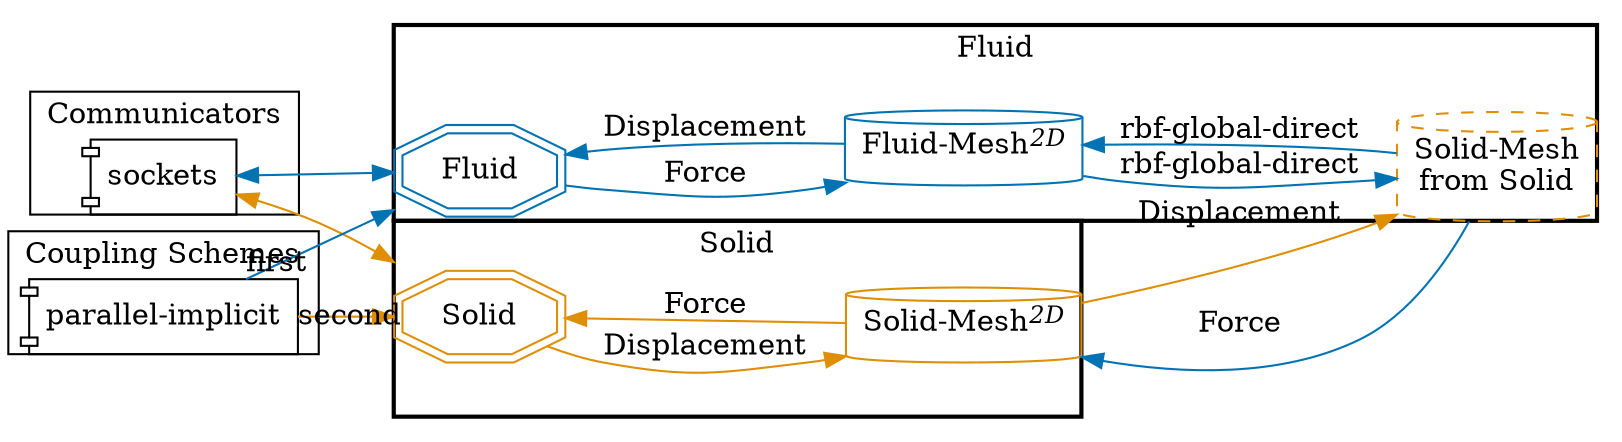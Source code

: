 digraph G {
compound=True;
layout=dot;
margin=0;
overlap=scale;
rankdir=LR;
splines=true;
subgraph cluster_m2n {
label="Communicators";
"m2n-Fluid-Solid" [label="sockets", shape=component];
}

subgraph cluster_cpl {
label="Coupling Schemes";
"cpl-Fluid-Solid" [label="parallel-implicit", shape=component];
}

subgraph cluster_Fluid {
label="Fluid";
style=bold;
"Fluid" [color="#0173B2", shape=doubleoctagon];
"Fluid-Fluid-Mesh" [color="#0173B2", label=<Fluid-Mesh<SUP><I>2D</I></SUP>>, shape=cylinder];
"Fluid-Solid-Mesh" [color="#DE8F05", label="Solid-Mesh
from Solid", shape=cylinder, style=dashed];
"Fluid-Fluid-Mesh" -> "Fluid"  [color="#0173B2", label="Displacement", tooltip=vector];
"Fluid" -> "Fluid-Fluid-Mesh"  [color="#0173B2", label="Force", tooltip=vector];
"Fluid-Fluid-Mesh" -> "Fluid-Solid-Mesh"  [color="#0173B2", label="rbf-global-direct"];
"Fluid-Solid-Mesh" -> "Fluid-Fluid-Mesh"  [color="#0173B2", label="rbf-global-direct"];
}

subgraph cluster_Solid {
label="Solid";
style=bold;
"Solid" [color="#DE8F05", shape=doubleoctagon];
"Solid-Solid-Mesh" [color="#DE8F05", label=<Solid-Mesh<SUP><I>2D</I></SUP>>, shape=cylinder];
"Solid-Solid-Mesh" -> "Solid"  [color="#DE8F05", label="Force", tooltip=vector];
"Solid" -> "Solid-Solid-Mesh"  [color="#DE8F05", label="Displacement", tooltip=vector];
}

"m2n-Fluid-Solid" -> "Fluid"  [color="#0173B2", dir=both, lhead=cluster_Fluid];
"m2n-Fluid-Solid" -> "Solid"  [color="#DE8F05", dir=both, lhead=cluster_Solid];
"cpl-Fluid-Solid" -> "Fluid"  [color="#0173B2", lhead=cluster_Fluid, taillabel="first"];
"cpl-Fluid-Solid" -> "Solid"  [color="#DE8F05", lhead=cluster_Solid, taillabel="second"];
"Fluid-Solid-Mesh" -> "Solid-Solid-Mesh"  [color="#0173B2", label="Force", style="", tooltip=vector];
"Solid-Solid-Mesh" -> "Fluid-Solid-Mesh"  [color="#DE8F05", label="Displacement", style="", tooltip=vector];
}
